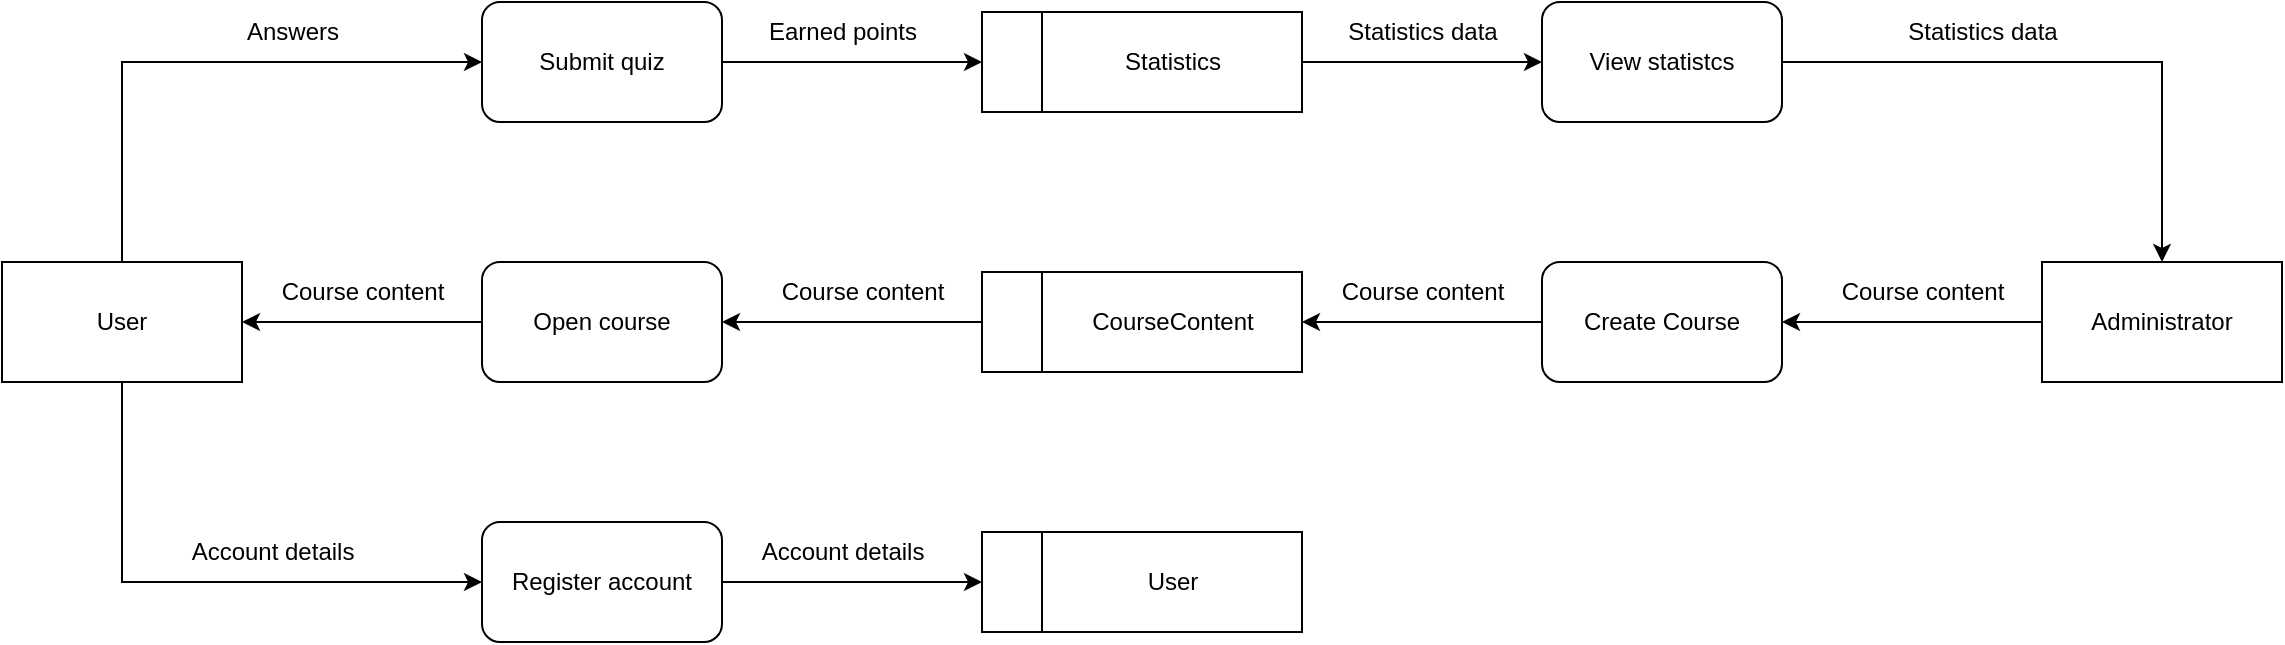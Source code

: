 <mxfile version="21.1.1" type="device">
  <diagram name="Page-1" id="52a04d89-c75d-2922-d76d-85b35f80e030">
    <mxGraphModel dx="1235" dy="684" grid="0" gridSize="10" guides="1" tooltips="1" connect="1" arrows="1" fold="1" page="1" pageScale="1" pageWidth="1100" pageHeight="850" background="none" math="0" shadow="0">
      <root>
        <mxCell id="0" />
        <mxCell id="1" parent="0" />
        <mxCell id="Lc5G3PYMYQGzziRTqAA8-10" style="edgeStyle=orthogonalEdgeStyle;rounded=0;orthogonalLoop=1;jettySize=auto;html=1;entryX=1;entryY=0.5;entryDx=0;entryDy=0;" edge="1" parent="1" source="Lc5G3PYMYQGzziRTqAA8-2" target="Lc5G3PYMYQGzziRTqAA8-4">
          <mxGeometry relative="1" as="geometry" />
        </mxCell>
        <mxCell id="Lc5G3PYMYQGzziRTqAA8-2" value="" style="swimlane;horizontal=0;whiteSpace=wrap;html=1;startSize=30;" vertex="1" parent="1">
          <mxGeometry x="740" y="185" width="160" height="50" as="geometry" />
        </mxCell>
        <mxCell id="Lc5G3PYMYQGzziRTqAA8-8" value="CourseContent" style="text;html=1;align=center;verticalAlign=middle;resizable=0;points=[];autosize=1;strokeColor=none;fillColor=none;" vertex="1" parent="Lc5G3PYMYQGzziRTqAA8-2">
          <mxGeometry x="45" y="10" width="100" height="30" as="geometry" />
        </mxCell>
        <mxCell id="Lc5G3PYMYQGzziRTqAA8-15" style="edgeStyle=orthogonalEdgeStyle;rounded=0;orthogonalLoop=1;jettySize=auto;html=1;entryX=0;entryY=0.5;entryDx=0;entryDy=0;" edge="1" parent="1" source="Lc5G3PYMYQGzziRTqAA8-3" target="Lc5G3PYMYQGzziRTqAA8-14">
          <mxGeometry relative="1" as="geometry">
            <Array as="points">
              <mxPoint x="310" y="80" />
            </Array>
          </mxGeometry>
        </mxCell>
        <mxCell id="Lc5G3PYMYQGzziRTqAA8-26" style="edgeStyle=orthogonalEdgeStyle;rounded=0;orthogonalLoop=1;jettySize=auto;html=1;entryX=0;entryY=0.5;entryDx=0;entryDy=0;" edge="1" parent="1" source="Lc5G3PYMYQGzziRTqAA8-3" target="Lc5G3PYMYQGzziRTqAA8-23">
          <mxGeometry relative="1" as="geometry">
            <Array as="points">
              <mxPoint x="310" y="340" />
            </Array>
          </mxGeometry>
        </mxCell>
        <mxCell id="Lc5G3PYMYQGzziRTqAA8-3" value="User" style="rounded=0;whiteSpace=wrap;html=1;" vertex="1" parent="1">
          <mxGeometry x="250" y="180" width="120" height="60" as="geometry" />
        </mxCell>
        <mxCell id="Lc5G3PYMYQGzziRTqAA8-6" style="edgeStyle=orthogonalEdgeStyle;rounded=0;orthogonalLoop=1;jettySize=auto;html=1;entryX=1;entryY=0.5;entryDx=0;entryDy=0;" edge="1" parent="1" source="Lc5G3PYMYQGzziRTqAA8-4" target="Lc5G3PYMYQGzziRTqAA8-3">
          <mxGeometry relative="1" as="geometry" />
        </mxCell>
        <mxCell id="Lc5G3PYMYQGzziRTqAA8-4" value="Open course" style="rounded=1;whiteSpace=wrap;html=1;" vertex="1" parent="1">
          <mxGeometry x="490" y="180" width="120" height="60" as="geometry" />
        </mxCell>
        <mxCell id="Lc5G3PYMYQGzziRTqAA8-7" value="Course content" style="text;html=1;align=center;verticalAlign=middle;resizable=0;points=[];autosize=1;strokeColor=none;fillColor=none;" vertex="1" parent="1">
          <mxGeometry x="380" y="180" width="100" height="30" as="geometry" />
        </mxCell>
        <mxCell id="Lc5G3PYMYQGzziRTqAA8-13" value="Course content" style="text;html=1;align=center;verticalAlign=middle;resizable=0;points=[];autosize=1;strokeColor=none;fillColor=none;" vertex="1" parent="1">
          <mxGeometry x="630" y="180" width="100" height="30" as="geometry" />
        </mxCell>
        <mxCell id="Lc5G3PYMYQGzziRTqAA8-19" style="edgeStyle=orthogonalEdgeStyle;rounded=0;orthogonalLoop=1;jettySize=auto;html=1;entryX=0;entryY=0.5;entryDx=0;entryDy=0;" edge="1" parent="1" source="Lc5G3PYMYQGzziRTqAA8-14" target="Lc5G3PYMYQGzziRTqAA8-16">
          <mxGeometry relative="1" as="geometry" />
        </mxCell>
        <mxCell id="Lc5G3PYMYQGzziRTqAA8-14" value="Submit quiz" style="rounded=1;whiteSpace=wrap;html=1;" vertex="1" parent="1">
          <mxGeometry x="490" y="50" width="120" height="60" as="geometry" />
        </mxCell>
        <mxCell id="Lc5G3PYMYQGzziRTqAA8-45" style="edgeStyle=orthogonalEdgeStyle;rounded=0;orthogonalLoop=1;jettySize=auto;html=1;entryX=0;entryY=0.5;entryDx=0;entryDy=0;" edge="1" parent="1" source="Lc5G3PYMYQGzziRTqAA8-16" target="Lc5G3PYMYQGzziRTqAA8-36">
          <mxGeometry relative="1" as="geometry" />
        </mxCell>
        <mxCell id="Lc5G3PYMYQGzziRTqAA8-16" value="" style="swimlane;horizontal=0;whiteSpace=wrap;html=1;startSize=30;" vertex="1" parent="1">
          <mxGeometry x="740" y="55" width="160" height="50" as="geometry" />
        </mxCell>
        <mxCell id="Lc5G3PYMYQGzziRTqAA8-17" value="Statistics" style="text;html=1;align=center;verticalAlign=middle;resizable=0;points=[];autosize=1;strokeColor=none;fillColor=none;" vertex="1" parent="Lc5G3PYMYQGzziRTqAA8-16">
          <mxGeometry x="60" y="10" width="70" height="30" as="geometry" />
        </mxCell>
        <mxCell id="Lc5G3PYMYQGzziRTqAA8-21" value="Answers" style="text;html=1;align=center;verticalAlign=middle;resizable=0;points=[];autosize=1;strokeColor=none;fillColor=none;" vertex="1" parent="1">
          <mxGeometry x="360" y="50" width="70" height="30" as="geometry" />
        </mxCell>
        <mxCell id="Lc5G3PYMYQGzziRTqAA8-22" value="Earned points" style="text;html=1;align=center;verticalAlign=middle;resizable=0;points=[];autosize=1;strokeColor=none;fillColor=none;" vertex="1" parent="1">
          <mxGeometry x="620" y="50" width="100" height="30" as="geometry" />
        </mxCell>
        <mxCell id="Lc5G3PYMYQGzziRTqAA8-28" style="edgeStyle=orthogonalEdgeStyle;rounded=0;orthogonalLoop=1;jettySize=auto;html=1;" edge="1" parent="1" source="Lc5G3PYMYQGzziRTqAA8-23" target="Lc5G3PYMYQGzziRTqAA8-24">
          <mxGeometry relative="1" as="geometry" />
        </mxCell>
        <mxCell id="Lc5G3PYMYQGzziRTqAA8-23" value="Register account" style="rounded=1;whiteSpace=wrap;html=1;" vertex="1" parent="1">
          <mxGeometry x="490" y="310" width="120" height="60" as="geometry" />
        </mxCell>
        <mxCell id="Lc5G3PYMYQGzziRTqAA8-24" value="" style="swimlane;horizontal=0;whiteSpace=wrap;html=1;startSize=30;" vertex="1" parent="1">
          <mxGeometry x="740" y="315" width="160" height="50" as="geometry" />
        </mxCell>
        <mxCell id="Lc5G3PYMYQGzziRTqAA8-25" value="User" style="text;html=1;align=center;verticalAlign=middle;resizable=0;points=[];autosize=1;strokeColor=none;fillColor=none;" vertex="1" parent="Lc5G3PYMYQGzziRTqAA8-24">
          <mxGeometry x="70" y="10" width="50" height="30" as="geometry" />
        </mxCell>
        <mxCell id="Lc5G3PYMYQGzziRTqAA8-27" value="Account details" style="text;html=1;align=center;verticalAlign=middle;resizable=0;points=[];autosize=1;strokeColor=none;fillColor=none;" vertex="1" parent="1">
          <mxGeometry x="335" y="310" width="100" height="30" as="geometry" />
        </mxCell>
        <mxCell id="Lc5G3PYMYQGzziRTqAA8-29" value="Account details" style="text;html=1;align=center;verticalAlign=middle;resizable=0;points=[];autosize=1;strokeColor=none;fillColor=none;" vertex="1" parent="1">
          <mxGeometry x="620" y="310" width="100" height="30" as="geometry" />
        </mxCell>
        <mxCell id="Lc5G3PYMYQGzziRTqAA8-32" style="edgeStyle=orthogonalEdgeStyle;rounded=0;orthogonalLoop=1;jettySize=auto;html=1;entryX=1;entryY=0.5;entryDx=0;entryDy=0;" edge="1" parent="1" source="Lc5G3PYMYQGzziRTqAA8-30" target="Lc5G3PYMYQGzziRTqAA8-31">
          <mxGeometry relative="1" as="geometry" />
        </mxCell>
        <mxCell id="Lc5G3PYMYQGzziRTqAA8-30" value="Administrator" style="rounded=0;whiteSpace=wrap;html=1;" vertex="1" parent="1">
          <mxGeometry x="1270" y="180" width="120" height="60" as="geometry" />
        </mxCell>
        <mxCell id="Lc5G3PYMYQGzziRTqAA8-33" style="edgeStyle=orthogonalEdgeStyle;rounded=0;orthogonalLoop=1;jettySize=auto;html=1;entryX=1;entryY=0.5;entryDx=0;entryDy=0;" edge="1" parent="1" source="Lc5G3PYMYQGzziRTqAA8-31" target="Lc5G3PYMYQGzziRTqAA8-2">
          <mxGeometry relative="1" as="geometry" />
        </mxCell>
        <mxCell id="Lc5G3PYMYQGzziRTqAA8-31" value="Create Course" style="rounded=1;whiteSpace=wrap;html=1;" vertex="1" parent="1">
          <mxGeometry x="1020" y="180" width="120" height="60" as="geometry" />
        </mxCell>
        <mxCell id="Lc5G3PYMYQGzziRTqAA8-34" value="Course content" style="text;html=1;align=center;verticalAlign=middle;resizable=0;points=[];autosize=1;strokeColor=none;fillColor=none;" vertex="1" parent="1">
          <mxGeometry x="910" y="180" width="100" height="30" as="geometry" />
        </mxCell>
        <mxCell id="Lc5G3PYMYQGzziRTqAA8-35" value="Course content" style="text;html=1;align=center;verticalAlign=middle;resizable=0;points=[];autosize=1;strokeColor=none;fillColor=none;" vertex="1" parent="1">
          <mxGeometry x="1160" y="180" width="100" height="30" as="geometry" />
        </mxCell>
        <mxCell id="Lc5G3PYMYQGzziRTqAA8-47" style="edgeStyle=orthogonalEdgeStyle;rounded=0;orthogonalLoop=1;jettySize=auto;html=1;entryX=0.5;entryY=0;entryDx=0;entryDy=0;" edge="1" parent="1" source="Lc5G3PYMYQGzziRTqAA8-36" target="Lc5G3PYMYQGzziRTqAA8-30">
          <mxGeometry relative="1" as="geometry" />
        </mxCell>
        <mxCell id="Lc5G3PYMYQGzziRTqAA8-36" value="View statistcs" style="rounded=1;whiteSpace=wrap;html=1;" vertex="1" parent="1">
          <mxGeometry x="1020" y="50" width="120" height="60" as="geometry" />
        </mxCell>
        <mxCell id="Lc5G3PYMYQGzziRTqAA8-46" value="Statistics data" style="text;html=1;align=center;verticalAlign=middle;resizable=0;points=[];autosize=1;strokeColor=none;fillColor=none;" vertex="1" parent="1">
          <mxGeometry x="910" y="50" width="100" height="30" as="geometry" />
        </mxCell>
        <mxCell id="Lc5G3PYMYQGzziRTqAA8-48" value="Statistics data" style="text;html=1;align=center;verticalAlign=middle;resizable=0;points=[];autosize=1;strokeColor=none;fillColor=none;" vertex="1" parent="1">
          <mxGeometry x="1190" y="50" width="100" height="30" as="geometry" />
        </mxCell>
      </root>
    </mxGraphModel>
  </diagram>
</mxfile>
